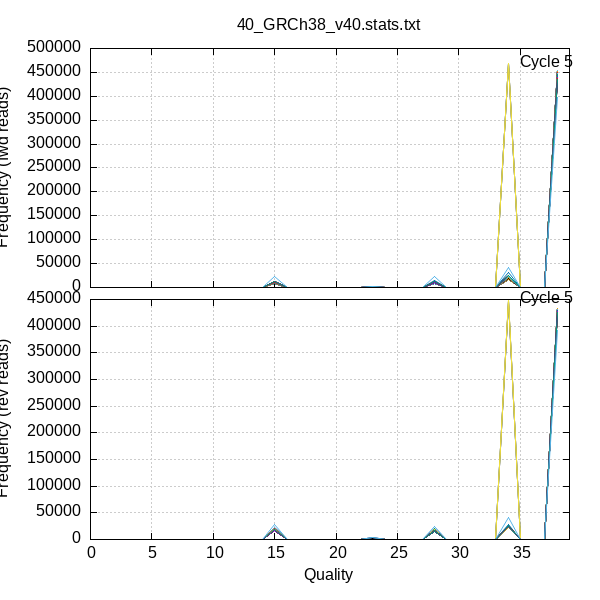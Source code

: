 
            set terminal png size 600,600 truecolor
            set output "plots/quals3.png"
            set grid xtics ytics y2tics back lc rgb "#cccccc"
            set multiplot
             set rmargin 0; set lmargin 0; set tmargin 0; set bmargin 0; set origin 0.15,0.52; set size 0.8,0.4
            set title "40_GRCh38_v40.stats.txt" noenhanced
            set ylabel "Frequency (fwd reads)"
            set label "Cycle 5" at 34+1,469332
            unset xlabel
            set xrange [0:39]
            set format x ""
            plot '-' using 1:2:3 with lines linecolor variable title ''
        1	542	1
2	0	1
3	0	1
4	0	1
5	0	1
6	0	1
7	0	1
8	0	1
9	0	1
10	0	1
11	0	1
12	0	1
13	0	1
14	0	1
15	9347	1
16	0	1
17	0	1
18	0	1
19	0	1
20	0	1
21	0	1
22	0	1
23	0	1
24	0	1
25	0	1
26	0	1
27	0	1
28	10954	1
29	0	1
30	0	1
31	0	1
32	0	1
33	0	1
34	467939	1
35	0	1
36	0	1
37	0	1
38	0	1

1	0	2
2	0	2
3	0	2
4	0	2
5	0	2
6	0	2
7	0	2
8	0	2
9	0	2
10	0	2
11	0	2
12	0	2
13	0	2
14	0	2
15	9146	2
16	0	2
17	0	2
18	0	2
19	0	2
20	0	2
21	0	2
22	0	2
23	0	2
24	0	2
25	0	2
26	0	2
27	0	2
28	11757	2
29	0	2
30	0	2
31	0	2
32	0	2
33	0	2
34	467879	2
35	0	2
36	0	2
37	0	2
38	0	2

1	0	3
2	0	3
3	0	3
4	0	3
5	0	3
6	0	3
7	0	3
8	0	3
9	0	3
10	0	3
11	0	3
12	0	3
13	0	3
14	0	3
15	9250	3
16	0	3
17	0	3
18	0	3
19	0	3
20	0	3
21	0	3
22	0	3
23	0	3
24	0	3
25	0	3
26	0	3
27	0	3
28	10742	3
29	0	3
30	0	3
31	0	3
32	0	3
33	0	3
34	468790	3
35	0	3
36	0	3
37	0	3
38	0	3

1	0	4
2	0	4
3	0	4
4	0	4
5	0	4
6	0	4
7	0	4
8	0	4
9	0	4
10	0	4
11	0	4
12	0	4
13	0	4
14	0	4
15	9123	4
16	0	4
17	0	4
18	0	4
19	0	4
20	0	4
21	0	4
22	0	4
23	0	4
24	0	4
25	0	4
26	0	4
27	0	4
28	10370	4
29	0	4
30	0	4
31	0	4
32	0	4
33	0	4
34	469289	4
35	0	4
36	0	4
37	0	4
38	0	4

1	7	5
2	0	5
3	0	5
4	0	5
5	0	5
6	0	5
7	0	5
8	0	5
9	0	5
10	0	5
11	0	5
12	0	5
13	0	5
14	0	5
15	9100	5
16	0	5
17	0	5
18	0	5
19	0	5
20	0	5
21	0	5
22	0	5
23	0	5
24	0	5
25	0	5
26	0	5
27	0	5
28	10343	5
29	0	5
30	0	5
31	0	5
32	0	5
33	0	5
34	469332	5
35	0	5
36	0	5
37	0	5
38	0	5

1	3	6
2	0	6
3	0	6
4	0	6
5	0	6
6	0	6
7	0	6
8	0	6
9	0	6
10	0	6
11	0	6
12	0	6
13	0	6
14	0	6
15	9351	6
16	0	6
17	0	6
18	0	6
19	0	6
20	0	6
21	0	6
22	0	6
23	0	6
24	0	6
25	0	6
26	0	6
27	0	6
28	15155	6
29	0	6
30	0	6
31	0	6
32	0	6
33	0	6
34	30988	6
35	0	6
36	0	6
37	0	6
38	433285	6

1	0	7
2	0	7
3	0	7
4	0	7
5	0	7
6	0	7
7	0	7
8	0	7
9	0	7
10	0	7
11	0	7
12	0	7
13	0	7
14	0	7
15	8471	7
16	0	7
17	0	7
18	0	7
19	0	7
20	0	7
21	0	7
22	0	7
23	16	7
24	0	7
25	0	7
26	0	7
27	0	7
28	11087	7
29	0	7
30	0	7
31	0	7
32	0	7
33	0	7
34	23455	7
35	0	7
36	0	7
37	0	7
38	445753	7

1	1	8
2	0	8
3	0	8
4	0	8
5	0	8
6	0	8
7	0	8
8	0	8
9	0	8
10	0	8
11	0	8
12	0	8
13	0	8
14	0	8
15	8345	8
16	0	8
17	0	8
18	0	8
19	0	8
20	0	8
21	0	8
22	0	8
23	21	8
24	0	8
25	0	8
26	0	8
27	0	8
28	9652	8
29	0	8
30	0	8
31	0	8
32	0	8
33	0	8
34	20284	8
35	0	8
36	0	8
37	0	8
38	450479	8

1	0	9
2	0	9
3	0	9
4	0	9
5	0	9
6	0	9
7	0	9
8	0	9
9	0	9
10	0	9
11	0	9
12	0	9
13	0	9
14	0	9
15	7601	9
16	0	9
17	0	9
18	0	9
19	0	9
20	0	9
21	0	9
22	0	9
23	55	9
24	0	9
25	0	9
26	0	9
27	0	9
28	9076	9
29	0	9
30	0	9
31	0	9
32	0	9
33	0	9
34	18710	9
35	0	9
36	0	9
37	0	9
38	453340	9

1	0	10
2	0	10
3	0	10
4	0	10
5	0	10
6	0	10
7	0	10
8	0	10
9	0	10
10	0	10
11	0	10
12	0	10
13	0	10
14	0	10
15	8490	10
16	0	10
17	0	10
18	0	10
19	0	10
20	0	10
21	0	10
22	0	10
23	72	10
24	0	10
25	0	10
26	0	10
27	0	10
28	9384	10
29	0	10
30	0	10
31	0	10
32	0	10
33	0	10
34	18823	10
35	0	10
36	0	10
37	0	10
38	452013	10

1	0	11
2	0	11
3	0	11
4	0	11
5	0	11
6	0	11
7	0	11
8	0	11
9	0	11
10	0	11
11	0	11
12	0	11
13	0	11
14	0	11
15	8327	11
16	0	11
17	0	11
18	0	11
19	0	11
20	0	11
21	0	11
22	0	11
23	96	11
24	0	11
25	0	11
26	0	11
27	0	11
28	9204	11
29	0	11
30	0	11
31	0	11
32	0	11
33	0	11
34	18961	11
35	0	11
36	0	11
37	0	11
38	452194	11

1	0	12
2	0	12
3	0	12
4	0	12
5	0	12
6	0	12
7	0	12
8	0	12
9	0	12
10	0	12
11	0	12
12	0	12
13	0	12
14	0	12
15	8319	12
16	0	12
17	0	12
18	0	12
19	0	12
20	0	12
21	0	12
22	0	12
23	136	12
24	0	12
25	0	12
26	0	12
27	0	12
28	9313	12
29	0	12
30	0	12
31	0	12
32	0	12
33	0	12
34	18719	12
35	0	12
36	0	12
37	0	12
38	452295	12

1	0	13
2	0	13
3	0	13
4	0	13
5	0	13
6	0	13
7	0	13
8	0	13
9	0	13
10	0	13
11	0	13
12	0	13
13	0	13
14	0	13
15	8270	13
16	0	13
17	0	13
18	0	13
19	0	13
20	0	13
21	0	13
22	0	13
23	164	13
24	0	13
25	0	13
26	0	13
27	0	13
28	9499	13
29	0	13
30	0	13
31	0	13
32	0	13
33	0	13
34	18291	13
35	0	13
36	0	13
37	0	13
38	452558	13

1	0	14
2	0	14
3	0	14
4	0	14
5	0	14
6	0	14
7	0	14
8	0	14
9	0	14
10	0	14
11	0	14
12	0	14
13	0	14
14	0	14
15	8238	14
16	0	14
17	0	14
18	0	14
19	0	14
20	0	14
21	0	14
22	0	14
23	211	14
24	0	14
25	0	14
26	0	14
27	0	14
28	9664	14
29	0	14
30	0	14
31	0	14
32	0	14
33	0	14
34	17758	14
35	0	14
36	0	14
37	0	14
38	452911	14

1	0	15
2	0	15
3	0	15
4	0	15
5	0	15
6	0	15
7	0	15
8	0	15
9	0	15
10	0	15
11	0	15
12	0	15
13	0	15
14	0	15
15	8162	15
16	0	15
17	0	15
18	0	15
19	0	15
20	0	15
21	0	15
22	0	15
23	246	15
24	0	15
25	0	15
26	0	15
27	0	15
28	9813	15
29	0	15
30	0	15
31	0	15
32	0	15
33	0	15
34	17650	15
35	0	15
36	0	15
37	0	15
38	452911	15

1	1	16
2	0	16
3	0	16
4	0	16
5	0	16
6	0	16
7	0	16
8	0	16
9	0	16
10	0	16
11	0	16
12	0	16
13	0	16
14	0	16
15	8212	16
16	0	16
17	0	16
18	0	16
19	0	16
20	0	16
21	0	16
22	0	16
23	306	16
24	0	16
25	0	16
26	0	16
27	0	16
28	9831	16
29	0	16
30	0	16
31	0	16
32	0	16
33	0	16
34	18252	16
35	0	16
36	0	16
37	0	16
38	452180	16

1	0	17
2	0	17
3	0	17
4	0	17
5	0	17
6	0	17
7	0	17
8	0	17
9	0	17
10	0	17
11	0	17
12	0	17
13	0	17
14	0	17
15	8165	17
16	0	17
17	0	17
18	0	17
19	0	17
20	0	17
21	0	17
22	0	17
23	368	17
24	0	17
25	0	17
26	0	17
27	0	17
28	9703	17
29	0	17
30	0	17
31	0	17
32	0	17
33	0	17
34	18190	17
35	0	17
36	0	17
37	0	17
38	452356	17

1	0	18
2	0	18
3	0	18
4	0	18
5	0	18
6	0	18
7	0	18
8	0	18
9	0	18
10	0	18
11	0	18
12	0	18
13	0	18
14	0	18
15	7987	18
16	0	18
17	0	18
18	0	18
19	0	18
20	0	18
21	0	18
22	0	18
23	408	18
24	0	18
25	0	18
26	0	18
27	0	18
28	9457	18
29	0	18
30	0	18
31	0	18
32	0	18
33	0	18
34	17842	18
35	0	18
36	0	18
37	0	18
38	453088	18

1	0	19
2	0	19
3	0	19
4	0	19
5	0	19
6	0	19
7	0	19
8	0	19
9	0	19
10	0	19
11	0	19
12	0	19
13	0	19
14	0	19
15	7541	19
16	0	19
17	0	19
18	0	19
19	0	19
20	0	19
21	0	19
22	0	19
23	400	19
24	0	19
25	0	19
26	0	19
27	0	19
28	9377	19
29	0	19
30	0	19
31	0	19
32	0	19
33	0	19
34	17521	19
35	0	19
36	0	19
37	0	19
38	453943	19

1	0	20
2	0	20
3	0	20
4	0	20
5	0	20
6	0	20
7	0	20
8	0	20
9	0	20
10	0	20
11	0	20
12	0	20
13	0	20
14	0	20
15	7818	20
16	0	20
17	0	20
18	0	20
19	0	20
20	0	20
21	0	20
22	0	20
23	508	20
24	0	20
25	0	20
26	0	20
27	0	20
28	9068	20
29	0	20
30	0	20
31	0	20
32	0	20
33	0	20
34	17290	20
35	0	20
36	0	20
37	0	20
38	454098	20

1	0	21
2	0	21
3	0	21
4	0	21
5	0	21
6	0	21
7	0	21
8	0	21
9	0	21
10	0	21
11	0	21
12	0	21
13	0	21
14	0	21
15	7585	21
16	0	21
17	0	21
18	0	21
19	0	21
20	0	21
21	0	21
22	0	21
23	456	21
24	0	21
25	0	21
26	0	21
27	0	21
28	9069	21
29	0	21
30	0	21
31	0	21
32	0	21
33	0	21
34	17280	21
35	0	21
36	0	21
37	0	21
38	454392	21

1	0	22
2	0	22
3	0	22
4	0	22
5	0	22
6	0	22
7	0	22
8	0	22
9	0	22
10	0	22
11	0	22
12	0	22
13	0	22
14	0	22
15	7851	22
16	0	22
17	0	22
18	0	22
19	0	22
20	0	22
21	0	22
22	0	22
23	543	22
24	0	22
25	0	22
26	0	22
27	0	22
28	9154	22
29	0	22
30	0	22
31	0	22
32	0	22
33	0	22
34	17419	22
35	0	22
36	0	22
37	0	22
38	453815	22

1	1	23
2	0	23
3	0	23
4	0	23
5	0	23
6	0	23
7	0	23
8	0	23
9	0	23
10	0	23
11	0	23
12	0	23
13	0	23
14	0	23
15	7565	23
16	0	23
17	0	23
18	0	23
19	0	23
20	0	23
21	0	23
22	0	23
23	564	23
24	0	23
25	0	23
26	0	23
27	0	23
28	9101	23
29	0	23
30	0	23
31	0	23
32	0	23
33	0	23
34	17350	23
35	0	23
36	0	23
37	0	23
38	454201	23

1	1	24
2	0	24
3	0	24
4	0	24
5	0	24
6	0	24
7	0	24
8	0	24
9	0	24
10	0	24
11	0	24
12	0	24
13	0	24
14	0	24
15	7553	24
16	0	24
17	0	24
18	0	24
19	0	24
20	0	24
21	0	24
22	0	24
23	579	24
24	0	24
25	0	24
26	0	24
27	0	24
28	9028	24
29	0	24
30	0	24
31	0	24
32	0	24
33	0	24
34	17276	24
35	0	24
36	0	24
37	0	24
38	454345	24

1	0	25
2	0	25
3	0	25
4	0	25
5	0	25
6	0	25
7	0	25
8	0	25
9	0	25
10	0	25
11	0	25
12	0	25
13	0	25
14	0	25
15	7650	25
16	0	25
17	0	25
18	0	25
19	0	25
20	0	25
21	0	25
22	0	25
23	549	25
24	0	25
25	0	25
26	0	25
27	0	25
28	8897	25
29	0	25
30	0	25
31	0	25
32	0	25
33	0	25
34	17218	25
35	0	25
36	0	25
37	0	25
38	454468	25

1	1	26
2	0	26
3	0	26
4	0	26
5	0	26
6	0	26
7	0	26
8	0	26
9	0	26
10	0	26
11	0	26
12	0	26
13	0	26
14	0	26
15	8385	26
16	0	26
17	0	26
18	0	26
19	0	26
20	0	26
21	0	26
22	0	26
23	573	26
24	0	26
25	0	26
26	0	26
27	0	26
28	9274	26
29	0	26
30	0	26
31	0	26
32	0	26
33	0	26
34	17192	26
35	0	26
36	0	26
37	0	26
38	453357	26

1	0	27
2	0	27
3	0	27
4	0	27
5	0	27
6	0	27
7	0	27
8	0	27
9	0	27
10	0	27
11	0	27
12	0	27
13	0	27
14	0	27
15	8245	27
16	0	27
17	0	27
18	0	27
19	0	27
20	0	27
21	0	27
22	0	27
23	560	27
24	0	27
25	0	27
26	0	27
27	0	27
28	9283	27
29	0	27
30	0	27
31	0	27
32	0	27
33	0	27
34	17365	27
35	0	27
36	0	27
37	0	27
38	453329	27

1	1	28
2	0	28
3	0	28
4	0	28
5	0	28
6	0	28
7	0	28
8	0	28
9	0	28
10	0	28
11	0	28
12	0	28
13	0	28
14	0	28
15	8546	28
16	0	28
17	0	28
18	0	28
19	0	28
20	0	28
21	0	28
22	0	28
23	577	28
24	0	28
25	0	28
26	0	28
27	0	28
28	9499	28
29	0	28
30	0	28
31	0	28
32	0	28
33	0	28
34	17700	28
35	0	28
36	0	28
37	0	28
38	452459	28

1	1	29
2	0	29
3	0	29
4	0	29
5	0	29
6	0	29
7	0	29
8	0	29
9	0	29
10	0	29
11	0	29
12	0	29
13	0	29
14	0	29
15	8945	29
16	0	29
17	0	29
18	0	29
19	0	29
20	0	29
21	0	29
22	0	29
23	605	29
24	0	29
25	0	29
26	0	29
27	0	29
28	9694	29
29	0	29
30	0	29
31	0	29
32	0	29
33	0	29
34	18046	29
35	0	29
36	0	29
37	0	29
38	451491	29

1	3	30
2	0	30
3	0	30
4	0	30
5	0	30
6	0	30
7	0	30
8	0	30
9	0	30
10	0	30
11	0	30
12	0	30
13	0	30
14	0	30
15	8793	30
16	0	30
17	0	30
18	0	30
19	0	30
20	0	30
21	0	30
22	0	30
23	593	30
24	0	30
25	0	30
26	0	30
27	0	30
28	9912	30
29	0	30
30	0	30
31	0	30
32	0	30
33	0	30
34	17781	30
35	0	30
36	0	30
37	0	30
38	451700	30

1	0	31
2	0	31
3	0	31
4	0	31
5	0	31
6	0	31
7	0	31
8	0	31
9	0	31
10	0	31
11	0	31
12	0	31
13	0	31
14	0	31
15	8643	31
16	0	31
17	0	31
18	0	31
19	0	31
20	0	31
21	0	31
22	0	31
23	621	31
24	0	31
25	0	31
26	0	31
27	0	31
28	9750	31
29	0	31
30	0	31
31	0	31
32	0	31
33	0	31
34	17641	31
35	0	31
36	0	31
37	0	31
38	452127	31

1	1	32
2	0	32
3	0	32
4	0	32
5	0	32
6	0	32
7	0	32
8	0	32
9	0	32
10	0	32
11	0	32
12	0	32
13	0	32
14	0	32
15	8786	32
16	0	32
17	0	32
18	0	32
19	0	32
20	0	32
21	0	32
22	0	32
23	621	32
24	0	32
25	0	32
26	0	32
27	0	32
28	9512	32
29	0	32
30	0	32
31	0	32
32	0	32
33	0	32
34	17666	32
35	0	32
36	0	32
37	0	32
38	452196	32

1	0	33
2	0	33
3	0	33
4	0	33
5	0	33
6	0	33
7	0	33
8	0	33
9	0	33
10	0	33
11	0	33
12	0	33
13	0	33
14	0	33
15	8597	33
16	0	33
17	0	33
18	0	33
19	0	33
20	0	33
21	0	33
22	0	33
23	629	33
24	0	33
25	0	33
26	0	33
27	0	33
28	9654	33
29	0	33
30	0	33
31	0	33
32	0	33
33	0	33
34	17383	33
35	0	33
36	0	33
37	0	33
38	452519	33

1	1	34
2	0	34
3	0	34
4	0	34
5	0	34
6	0	34
7	0	34
8	0	34
9	0	34
10	0	34
11	0	34
12	0	34
13	0	34
14	0	34
15	8839	34
16	0	34
17	0	34
18	0	34
19	0	34
20	0	34
21	0	34
22	0	34
23	636	34
24	0	34
25	0	34
26	0	34
27	0	34
28	9939	34
29	0	34
30	0	34
31	0	34
32	0	34
33	0	34
34	17724	34
35	0	34
36	0	34
37	0	34
38	451643	34

1	0	35
2	0	35
3	0	35
4	0	35
5	0	35
6	0	35
7	0	35
8	0	35
9	0	35
10	0	35
11	0	35
12	0	35
13	0	35
14	0	35
15	8549	35
16	0	35
17	0	35
18	0	35
19	0	35
20	0	35
21	0	35
22	0	35
23	643	35
24	0	35
25	0	35
26	0	35
27	0	35
28	9708	35
29	0	35
30	0	35
31	0	35
32	0	35
33	0	35
34	17473	35
35	0	35
36	0	35
37	0	35
38	452409	35

1	0	36
2	0	36
3	0	36
4	0	36
5	0	36
6	0	36
7	0	36
8	0	36
9	0	36
10	0	36
11	0	36
12	0	36
13	0	36
14	0	36
15	9022	36
16	0	36
17	0	36
18	0	36
19	0	36
20	0	36
21	0	36
22	0	36
23	643	36
24	0	36
25	0	36
26	0	36
27	0	36
28	9705	36
29	0	36
30	0	36
31	0	36
32	0	36
33	0	36
34	17526	36
35	0	36
36	0	36
37	0	36
38	451886	36

1	0	37
2	0	37
3	0	37
4	0	37
5	0	37
6	0	37
7	0	37
8	0	37
9	0	37
10	0	37
11	0	37
12	0	37
13	0	37
14	0	37
15	9174	37
16	0	37
17	0	37
18	0	37
19	0	37
20	0	37
21	0	37
22	0	37
23	641	37
24	0	37
25	0	37
26	0	37
27	0	37
28	10021	37
29	0	37
30	0	37
31	0	37
32	0	37
33	0	37
34	18256	37
35	0	37
36	0	37
37	0	37
38	450690	37

1	0	38
2	0	38
3	0	38
4	0	38
5	0	38
6	0	38
7	0	38
8	0	38
9	0	38
10	0	38
11	0	38
12	0	38
13	0	38
14	0	38
15	9269	38
16	0	38
17	0	38
18	0	38
19	0	38
20	0	38
21	0	38
22	0	38
23	632	38
24	0	38
25	0	38
26	0	38
27	0	38
28	10150	38
29	0	38
30	0	38
31	0	38
32	0	38
33	0	38
34	18695	38
35	0	38
36	0	38
37	0	38
38	450036	38

1	0	39
2	0	39
3	0	39
4	0	39
5	0	39
6	0	39
7	0	39
8	0	39
9	0	39
10	0	39
11	0	39
12	0	39
13	0	39
14	0	39
15	9783	39
16	0	39
17	0	39
18	0	39
19	0	39
20	0	39
21	0	39
22	0	39
23	688	39
24	0	39
25	0	39
26	0	39
27	0	39
28	10276	39
29	0	39
30	0	39
31	0	39
32	0	39
33	0	39
34	18930	39
35	0	39
36	0	39
37	0	39
38	449105	39

1	0	40
2	0	40
3	0	40
4	0	40
5	0	40
6	0	40
7	0	40
8	0	40
9	0	40
10	0	40
11	0	40
12	0	40
13	0	40
14	0	40
15	9686	40
16	0	40
17	0	40
18	0	40
19	0	40
20	0	40
21	0	40
22	0	40
23	713	40
24	0	40
25	0	40
26	0	40
27	0	40
28	10642	40
29	0	40
30	0	40
31	0	40
32	0	40
33	0	40
34	19512	40
35	0	40
36	0	40
37	0	40
38	448229	40

1	0	41
2	0	41
3	0	41
4	0	41
5	0	41
6	0	41
7	0	41
8	0	41
9	0	41
10	0	41
11	0	41
12	0	41
13	0	41
14	0	41
15	10332	41
16	0	41
17	0	41
18	0	41
19	0	41
20	0	41
21	0	41
22	0	41
23	711	41
24	0	41
25	0	41
26	0	41
27	0	41
28	10825	41
29	0	41
30	0	41
31	0	41
32	0	41
33	0	41
34	20032	41
35	0	41
36	0	41
37	0	41
38	446882	41

1	0	42
2	0	42
3	0	42
4	0	42
5	0	42
6	0	42
7	0	42
8	0	42
9	0	42
10	0	42
11	0	42
12	0	42
13	0	42
14	0	42
15	9867	42
16	0	42
17	0	42
18	0	42
19	0	42
20	0	42
21	0	42
22	0	42
23	684	42
24	0	42
25	0	42
26	0	42
27	0	42
28	11208	42
29	0	42
30	0	42
31	0	42
32	0	42
33	0	42
34	20194	42
35	0	42
36	0	42
37	0	42
38	446829	42

1	3	43
2	0	43
3	0	43
4	0	43
5	0	43
6	0	43
7	0	43
8	0	43
9	0	43
10	0	43
11	0	43
12	0	43
13	0	43
14	0	43
15	9847	43
16	0	43
17	0	43
18	0	43
19	0	43
20	0	43
21	0	43
22	0	43
23	696	43
24	0	43
25	0	43
26	0	43
27	0	43
28	11158	43
29	0	43
30	0	43
31	0	43
32	0	43
33	0	43
34	20304	43
35	0	43
36	0	43
37	0	43
38	446774	43

1	0	44
2	0	44
3	0	44
4	0	44
5	0	44
6	0	44
7	0	44
8	0	44
9	0	44
10	0	44
11	0	44
12	0	44
13	0	44
14	0	44
15	10342	44
16	0	44
17	0	44
18	0	44
19	0	44
20	0	44
21	0	44
22	0	44
23	740	44
24	0	44
25	0	44
26	0	44
27	0	44
28	11009	44
29	0	44
30	0	44
31	0	44
32	0	44
33	0	44
34	20290	44
35	0	44
36	0	44
37	0	44
38	446401	44

1	0	45
2	0	45
3	0	45
4	0	45
5	0	45
6	0	45
7	0	45
8	0	45
9	0	45
10	0	45
11	0	45
12	0	45
13	0	45
14	0	45
15	10475	45
16	0	45
17	0	45
18	0	45
19	0	45
20	0	45
21	0	45
22	0	45
23	765	45
24	0	45
25	0	45
26	0	45
27	0	45
28	11430	45
29	0	45
30	0	45
31	0	45
32	0	45
33	0	45
34	20510	45
35	0	45
36	0	45
37	0	45
38	445602	45

1	0	46
2	0	46
3	0	46
4	0	46
5	0	46
6	0	46
7	0	46
8	0	46
9	0	46
10	0	46
11	0	46
12	0	46
13	0	46
14	0	46
15	10287	46
16	0	46
17	0	46
18	0	46
19	0	46
20	0	46
21	0	46
22	0	46
23	727	46
24	0	46
25	0	46
26	0	46
27	0	46
28	11298	46
29	0	46
30	0	46
31	0	46
32	0	46
33	0	46
34	20771	46
35	0	46
36	0	46
37	0	46
38	445699	46

1	0	47
2	0	47
3	0	47
4	0	47
5	0	47
6	0	47
7	0	47
8	0	47
9	0	47
10	0	47
11	0	47
12	0	47
13	0	47
14	0	47
15	10219	47
16	0	47
17	0	47
18	0	47
19	0	47
20	0	47
21	0	47
22	0	47
23	740	47
24	0	47
25	0	47
26	0	47
27	0	47
28	11426	47
29	0	47
30	0	47
31	0	47
32	0	47
33	0	47
34	20891	47
35	0	47
36	0	47
37	0	47
38	445506	47

1	2	48
2	0	48
3	0	48
4	0	48
5	0	48
6	0	48
7	0	48
8	0	48
9	0	48
10	0	48
11	0	48
12	0	48
13	0	48
14	0	48
15	10533	48
16	0	48
17	0	48
18	0	48
19	0	48
20	0	48
21	0	48
22	0	48
23	790	48
24	0	48
25	0	48
26	0	48
27	0	48
28	11365	48
29	0	48
30	0	48
31	0	48
32	0	48
33	0	48
34	21094	48
35	0	48
36	0	48
37	0	48
38	444998	48

1	3	49
2	0	49
3	0	49
4	0	49
5	0	49
6	0	49
7	0	49
8	0	49
9	0	49
10	0	49
11	0	49
12	0	49
13	0	49
14	0	49
15	10422	49
16	0	49
17	0	49
18	0	49
19	0	49
20	0	49
21	0	49
22	0	49
23	756	49
24	0	49
25	0	49
26	0	49
27	0	49
28	11345	49
29	0	49
30	0	49
31	0	49
32	0	49
33	0	49
34	21163	49
35	0	49
36	0	49
37	0	49
38	445093	49

1	2	50
2	0	50
3	0	50
4	0	50
5	0	50
6	0	50
7	0	50
8	0	50
9	0	50
10	0	50
11	0	50
12	0	50
13	0	50
14	0	50
15	10505	50
16	0	50
17	0	50
18	0	50
19	0	50
20	0	50
21	0	50
22	0	50
23	838	50
24	0	50
25	0	50
26	0	50
27	0	50
28	11556	50
29	0	50
30	0	50
31	0	50
32	0	50
33	0	50
34	21109	50
35	0	50
36	0	50
37	0	50
38	444772	50

1	3	51
2	0	51
3	0	51
4	0	51
5	0	51
6	0	51
7	0	51
8	0	51
9	0	51
10	0	51
11	0	51
12	0	51
13	0	51
14	0	51
15	10651	51
16	0	51
17	0	51
18	0	51
19	0	51
20	0	51
21	0	51
22	0	51
23	803	51
24	0	51
25	0	51
26	0	51
27	0	51
28	11515	51
29	0	51
30	0	51
31	0	51
32	0	51
33	0	51
34	21622	51
35	0	51
36	0	51
37	0	51
38	444188	51

1	0	52
2	0	52
3	0	52
4	0	52
5	0	52
6	0	52
7	0	52
8	0	52
9	0	52
10	0	52
11	0	52
12	0	52
13	0	52
14	0	52
15	10530	52
16	0	52
17	0	52
18	0	52
19	0	52
20	0	52
21	0	52
22	0	52
23	890	52
24	0	52
25	0	52
26	0	52
27	0	52
28	11799	52
29	0	52
30	0	52
31	0	52
32	0	52
33	0	52
34	21435	52
35	0	52
36	0	52
37	0	52
38	444128	52

1	1	53
2	0	53
3	0	53
4	0	53
5	0	53
6	0	53
7	0	53
8	0	53
9	0	53
10	0	53
11	0	53
12	0	53
13	0	53
14	0	53
15	10994	53
16	0	53
17	0	53
18	0	53
19	0	53
20	0	53
21	0	53
22	0	53
23	881	53
24	0	53
25	0	53
26	0	53
27	0	53
28	11612	53
29	0	53
30	0	53
31	0	53
32	0	53
33	0	53
34	22126	53
35	0	53
36	0	53
37	0	53
38	443168	53

1	4	54
2	0	54
3	0	54
4	0	54
5	0	54
6	0	54
7	0	54
8	0	54
9	0	54
10	0	54
11	0	54
12	0	54
13	0	54
14	0	54
15	11320	54
16	0	54
17	0	54
18	0	54
19	0	54
20	0	54
21	0	54
22	0	54
23	931	54
24	0	54
25	0	54
26	0	54
27	0	54
28	11952	54
29	0	54
30	0	54
31	0	54
32	0	54
33	0	54
34	21970	54
35	0	54
36	0	54
37	0	54
38	442605	54

1	4	55
2	0	55
3	0	55
4	0	55
5	0	55
6	0	55
7	0	55
8	0	55
9	0	55
10	0	55
11	0	55
12	0	55
13	0	55
14	0	55
15	10974	55
16	0	55
17	0	55
18	0	55
19	0	55
20	0	55
21	0	55
22	0	55
23	929	55
24	0	55
25	0	55
26	0	55
27	0	55
28	12093	55
29	0	55
30	0	55
31	0	55
32	0	55
33	0	55
34	22383	55
35	0	55
36	0	55
37	0	55
38	442399	55

1	7	56
2	0	56
3	0	56
4	0	56
5	0	56
6	0	56
7	0	56
8	0	56
9	0	56
10	0	56
11	0	56
12	0	56
13	0	56
14	0	56
15	11746	56
16	0	56
17	0	56
18	0	56
19	0	56
20	0	56
21	0	56
22	0	56
23	990	56
24	0	56
25	0	56
26	0	56
27	0	56
28	12256	56
29	0	56
30	0	56
31	0	56
32	0	56
33	0	56
34	22589	56
35	0	56
36	0	56
37	0	56
38	441194	56

1	1	57
2	0	57
3	0	57
4	0	57
5	0	57
6	0	57
7	0	57
8	0	57
9	0	57
10	0	57
11	0	57
12	0	57
13	0	57
14	0	57
15	11540	57
16	0	57
17	0	57
18	0	57
19	0	57
20	0	57
21	0	57
22	0	57
23	1015	57
24	0	57
25	0	57
26	0	57
27	0	57
28	12392	57
29	0	57
30	0	57
31	0	57
32	0	57
33	0	57
34	22754	57
35	0	57
36	0	57
37	0	57
38	441080	57

1	1	58
2	0	58
3	0	58
4	0	58
5	0	58
6	0	58
7	0	58
8	0	58
9	0	58
10	0	58
11	0	58
12	0	58
13	0	58
14	0	58
15	11699	58
16	0	58
17	0	58
18	0	58
19	0	58
20	0	58
21	0	58
22	0	58
23	1034	58
24	0	58
25	0	58
26	0	58
27	0	58
28	12577	58
29	0	58
30	0	58
31	0	58
32	0	58
33	0	58
34	22886	58
35	0	58
36	0	58
37	0	58
38	440585	58

1	4	59
2	0	59
3	0	59
4	0	59
5	0	59
6	0	59
7	0	59
8	0	59
9	0	59
10	0	59
11	0	59
12	0	59
13	0	59
14	0	59
15	11657	59
16	0	59
17	0	59
18	0	59
19	0	59
20	0	59
21	0	59
22	0	59
23	1024	59
24	0	59
25	0	59
26	0	59
27	0	59
28	12631	59
29	0	59
30	0	59
31	0	59
32	0	59
33	0	59
34	23174	59
35	0	59
36	0	59
37	0	59
38	440292	59

1	7	60
2	0	60
3	0	60
4	0	60
5	0	60
6	0	60
7	0	60
8	0	60
9	0	60
10	0	60
11	0	60
12	0	60
13	0	60
14	0	60
15	11953	60
16	0	60
17	0	60
18	0	60
19	0	60
20	0	60
21	0	60
22	0	60
23	1127	60
24	0	60
25	0	60
26	0	60
27	0	60
28	12705	60
29	0	60
30	0	60
31	0	60
32	0	60
33	0	60
34	23335	60
35	0	60
36	0	60
37	0	60
38	439655	60

1	1	61
2	0	61
3	0	61
4	0	61
5	0	61
6	0	61
7	0	61
8	0	61
9	0	61
10	0	61
11	0	61
12	0	61
13	0	61
14	0	61
15	11795	61
16	0	61
17	0	61
18	0	61
19	0	61
20	0	61
21	0	61
22	0	61
23	1120	61
24	0	61
25	0	61
26	0	61
27	0	61
28	12898	61
29	0	61
30	0	61
31	0	61
32	0	61
33	0	61
34	23403	61
35	0	61
36	0	61
37	0	61
38	439565	61

1	0	62
2	0	62
3	0	62
4	0	62
5	0	62
6	0	62
7	0	62
8	0	62
9	0	62
10	0	62
11	0	62
12	0	62
13	0	62
14	0	62
15	11916	62
16	0	62
17	0	62
18	0	62
19	0	62
20	0	62
21	0	62
22	0	62
23	1143	62
24	0	62
25	0	62
26	0	62
27	0	62
28	12682	62
29	0	62
30	0	62
31	0	62
32	0	62
33	0	62
34	23530	62
35	0	62
36	0	62
37	0	62
38	439511	62

1	4	63
2	0	63
3	0	63
4	0	63
5	0	63
6	0	63
7	0	63
8	0	63
9	0	63
10	0	63
11	0	63
12	0	63
13	0	63
14	0	63
15	12199	63
16	0	63
17	0	63
18	0	63
19	0	63
20	0	63
21	0	63
22	0	63
23	1176	63
24	0	63
25	0	63
26	0	63
27	0	63
28	12746	63
29	0	63
30	0	63
31	0	63
32	0	63
33	0	63
34	23678	63
35	0	63
36	0	63
37	0	63
38	438979	63

1	0	64
2	0	64
3	0	64
4	0	64
5	0	64
6	0	64
7	0	64
8	0	64
9	0	64
10	0	64
11	0	64
12	0	64
13	0	64
14	0	64
15	12032	64
16	0	64
17	0	64
18	0	64
19	0	64
20	0	64
21	0	64
22	0	64
23	1133	64
24	0	64
25	0	64
26	0	64
27	0	64
28	12915	64
29	0	64
30	0	64
31	0	64
32	0	64
33	0	64
34	23978	64
35	0	64
36	0	64
37	0	64
38	438724	64

1	0	65
2	0	65
3	0	65
4	0	65
5	0	65
6	0	65
7	0	65
8	0	65
9	0	65
10	0	65
11	0	65
12	0	65
13	0	65
14	0	65
15	12479	65
16	0	65
17	0	65
18	0	65
19	0	65
20	0	65
21	0	65
22	0	65
23	1212	65
24	0	65
25	0	65
26	0	65
27	0	65
28	12780	65
29	0	65
30	0	65
31	0	65
32	0	65
33	0	65
34	23738	65
35	0	65
36	0	65
37	0	65
38	438573	65

1	0	66
2	0	66
3	0	66
4	0	66
5	0	66
6	0	66
7	0	66
8	0	66
9	0	66
10	0	66
11	0	66
12	0	66
13	0	66
14	0	66
15	12343	66
16	0	66
17	0	66
18	0	66
19	0	66
20	0	66
21	0	66
22	0	66
23	1281	66
24	0	66
25	0	66
26	0	66
27	0	66
28	12922	66
29	0	66
30	0	66
31	0	66
32	0	66
33	0	66
34	24001	66
35	0	66
36	0	66
37	0	66
38	438235	66

1	0	67
2	0	67
3	0	67
4	0	67
5	0	67
6	0	67
7	0	67
8	0	67
9	0	67
10	0	67
11	0	67
12	0	67
13	0	67
14	0	67
15	12829	67
16	0	67
17	0	67
18	0	67
19	0	67
20	0	67
21	0	67
22	0	67
23	1295	67
24	0	67
25	0	67
26	0	67
27	0	67
28	13007	67
29	0	67
30	0	67
31	0	67
32	0	67
33	0	67
34	23887	67
35	0	67
36	0	67
37	0	67
38	437764	67

1	0	68
2	0	68
3	0	68
4	0	68
5	0	68
6	0	68
7	0	68
8	0	68
9	0	68
10	0	68
11	0	68
12	0	68
13	0	68
14	0	68
15	12879	68
16	0	68
17	0	68
18	0	68
19	0	68
20	0	68
21	0	68
22	0	68
23	1347	68
24	0	68
25	0	68
26	0	68
27	0	68
28	13225	68
29	0	68
30	0	68
31	0	68
32	0	68
33	0	68
34	24325	68
35	0	68
36	0	68
37	0	68
38	437006	68

1	1	69
2	0	69
3	0	69
4	0	69
5	0	69
6	0	69
7	0	69
8	0	69
9	0	69
10	0	69
11	0	69
12	0	69
13	0	69
14	0	69
15	12706	69
16	0	69
17	0	69
18	0	69
19	0	69
20	0	69
21	0	69
22	0	69
23	1466	69
24	0	69
25	0	69
26	0	69
27	0	69
28	13241	69
29	0	69
30	0	69
31	0	69
32	0	69
33	0	69
34	24197	69
35	0	69
36	0	69
37	0	69
38	437171	69

1	0	70
2	0	70
3	0	70
4	0	70
5	0	70
6	0	70
7	0	70
8	0	70
9	0	70
10	0	70
11	0	70
12	0	70
13	0	70
14	0	70
15	12788	70
16	0	70
17	0	70
18	0	70
19	0	70
20	0	70
21	0	70
22	0	70
23	1443	70
24	0	70
25	0	70
26	0	70
27	0	70
28	13174	70
29	0	70
30	0	70
31	0	70
32	0	70
33	0	70
34	24616	70
35	0	70
36	0	70
37	0	70
38	436761	70

1	3	71
2	0	71
3	0	71
4	0	71
5	0	71
6	0	71
7	0	71
8	0	71
9	0	71
10	0	71
11	0	71
12	0	71
13	0	71
14	0	71
15	13422	71
16	0	71
17	0	71
18	0	71
19	0	71
20	0	71
21	0	71
22	0	71
23	1546	71
24	0	71
25	0	71
26	0	71
27	0	71
28	13104	71
29	0	71
30	0	71
31	0	71
32	0	71
33	0	71
34	24448	71
35	0	71
36	0	71
37	0	71
38	436259	71

1	1	72
2	0	72
3	0	72
4	0	72
5	0	72
6	0	72
7	0	72
8	0	72
9	0	72
10	0	72
11	0	72
12	0	72
13	0	72
14	0	72
15	13412	72
16	0	72
17	0	72
18	0	72
19	0	72
20	0	72
21	0	72
22	0	72
23	1656	72
24	0	72
25	0	72
26	0	72
27	0	72
28	13395	72
29	0	72
30	0	72
31	0	72
32	0	72
33	0	72
34	25324	72
35	0	72
36	0	72
37	0	72
38	434994	72

1	0	73
2	0	73
3	0	73
4	0	73
5	0	73
6	0	73
7	0	73
8	0	73
9	0	73
10	0	73
11	0	73
12	0	73
13	0	73
14	0	73
15	13464	73
16	0	73
17	0	73
18	0	73
19	0	73
20	0	73
21	0	73
22	0	73
23	1671	73
24	0	73
25	0	73
26	0	73
27	0	73
28	13412	73
29	0	73
30	0	73
31	0	73
32	0	73
33	0	73
34	25275	73
35	0	73
36	0	73
37	0	73
38	434960	73

1	0	74
2	0	74
3	0	74
4	0	74
5	0	74
6	0	74
7	0	74
8	0	74
9	0	74
10	0	74
11	0	74
12	0	74
13	0	74
14	0	74
15	13228	74
16	0	74
17	0	74
18	0	74
19	0	74
20	0	74
21	0	74
22	0	74
23	1818	74
24	0	74
25	0	74
26	0	74
27	0	74
28	13436	74
29	0	74
30	0	74
31	0	74
32	0	74
33	0	74
34	25296	74
35	0	74
36	0	74
37	0	74
38	435004	74

1	1	75
2	0	75
3	0	75
4	0	75
5	0	75
6	0	75
7	0	75
8	0	75
9	0	75
10	0	75
11	0	75
12	0	75
13	0	75
14	0	75
15	23498	75
16	0	75
17	0	75
18	0	75
19	0	75
20	0	75
21	0	75
22	0	75
23	2939	75
24	0	75
25	0	75
26	0	75
27	0	75
28	23377	75
29	0	75
30	0	75
31	0	75
32	0	75
33	0	75
34	42009	75
35	0	75
36	0	75
37	0	75
38	396958	75

end

                set origin 0.15,0.1
                set size 0.8,0.4
                unset title
                unset format
                set xtics
                set xlabel "Quality"
                unset label
                set label "Cycle 5" at 34+1,449302
                set ylabel "Frequency (rev reads)"
                plot '-' using 1:2:3 with lines linecolor variable title ''
            1	239	1
2	0	1
3	0	1
4	0	1
5	0	1
6	0	1
7	0	1
8	0	1
9	0	1
10	0	1
11	0	1
12	0	1
13	0	1
14	0	1
15	21699	1
16	0	1
17	0	1
18	0	1
19	0	1
20	0	1
21	0	1
22	0	1
23	0	1
24	0	1
25	0	1
26	0	1
27	0	1
28	21303	1
29	0	1
30	0	1
31	0	1
32	0	1
33	0	1
34	445541	1
35	0	1
36	0	1
37	0	1
38	0	1

1	240	2
2	0	2
3	0	2
4	0	2
5	0	2
6	0	2
7	0	2
8	0	2
9	0	2
10	0	2
11	0	2
12	0	2
13	0	2
14	0	2
15	22175	2
16	0	2
17	0	2
18	0	2
19	0	2
20	0	2
21	0	2
22	0	2
23	0	2
24	0	2
25	0	2
26	0	2
27	0	2
28	20161	2
29	0	2
30	0	2
31	0	2
32	0	2
33	0	2
34	446206	2
35	0	2
36	0	2
37	0	2
38	0	2

1	227	3
2	0	3
3	0	3
4	0	3
5	0	3
6	0	3
7	0	3
8	0	3
9	0	3
10	0	3
11	0	3
12	0	3
13	0	3
14	0	3
15	21838	3
16	0	3
17	0	3
18	0	3
19	0	3
20	0	3
21	0	3
22	0	3
23	0	3
24	0	3
25	0	3
26	0	3
27	0	3
28	19165	3
29	0	3
30	0	3
31	0	3
32	0	3
33	0	3
34	447552	3
35	0	3
36	0	3
37	0	3
38	0	3

1	208	4
2	0	4
3	0	4
4	0	4
5	0	4
6	0	4
7	0	4
8	0	4
9	0	4
10	0	4
11	0	4
12	0	4
13	0	4
14	0	4
15	20701	4
16	0	4
17	0	4
18	0	4
19	0	4
20	0	4
21	0	4
22	0	4
23	0	4
24	0	4
25	0	4
26	0	4
27	0	4
28	18945	4
29	0	4
30	0	4
31	0	4
32	0	4
33	0	4
34	448928	4
35	0	4
36	0	4
37	0	4
38	0	4

1	211	5
2	0	5
3	0	5
4	0	5
5	0	5
6	0	5
7	0	5
8	0	5
9	0	5
10	0	5
11	0	5
12	0	5
13	0	5
14	0	5
15	20241	5
16	0	5
17	0	5
18	0	5
19	0	5
20	0	5
21	0	5
22	0	5
23	0	5
24	0	5
25	0	5
26	0	5
27	0	5
28	19028	5
29	0	5
30	0	5
31	0	5
32	0	5
33	0	5
34	449302	5
35	0	5
36	0	5
37	0	5
38	0	5

1	36	6
2	0	6
3	0	6
4	0	6
5	0	6
6	0	6
7	0	6
8	0	6
9	0	6
10	0	6
11	0	6
12	0	6
13	0	6
14	0	6
15	20301	6
16	0	6
17	0	6
18	0	6
19	0	6
20	0	6
21	0	6
22	0	6
23	2	6
24	0	6
25	0	6
26	0	6
27	0	6
28	16978	6
29	0	6
30	0	6
31	0	6
32	0	6
33	0	6
34	27755	6
35	0	6
36	0	6
37	0	6
38	423710	6

1	30	7
2	0	7
3	0	7
4	0	7
5	0	7
6	0	7
7	0	7
8	0	7
9	0	7
10	0	7
11	0	7
12	0	7
13	0	7
14	0	7
15	19972	7
16	0	7
17	0	7
18	0	7
19	0	7
20	0	7
21	0	7
22	0	7
23	53	7
24	0	7
25	0	7
26	0	7
27	0	7
28	16915	7
29	0	7
30	0	7
31	0	7
32	0	7
33	0	7
34	25687	7
35	0	7
36	0	7
37	0	7
38	426125	7

1	17	8
2	0	8
3	0	8
4	0	8
5	0	8
6	0	8
7	0	8
8	0	8
9	0	8
10	0	8
11	0	8
12	0	8
13	0	8
14	0	8
15	19587	8
16	0	8
17	0	8
18	0	8
19	0	8
20	0	8
21	0	8
22	0	8
23	107	8
24	0	8
25	0	8
26	0	8
27	0	8
28	16074	8
29	0	8
30	0	8
31	0	8
32	0	8
33	0	8
34	26177	8
35	0	8
36	0	8
37	0	8
38	426820	8

1	11	9
2	0	9
3	0	9
4	0	9
5	0	9
6	0	9
7	0	9
8	0	9
9	0	9
10	0	9
11	0	9
12	0	9
13	0	9
14	0	9
15	19534	9
16	0	9
17	0	9
18	0	9
19	0	9
20	0	9
21	0	9
22	0	9
23	127	9
24	0	9
25	0	9
26	0	9
27	0	9
28	16296	9
29	0	9
30	0	9
31	0	9
32	0	9
33	0	9
34	24991	9
35	0	9
36	0	9
37	0	9
38	427823	9

1	8	10
2	0	10
3	0	10
4	0	10
5	0	10
6	0	10
7	0	10
8	0	10
9	0	10
10	0	10
11	0	10
12	0	10
13	0	10
14	0	10
15	19392	10
16	0	10
17	0	10
18	0	10
19	0	10
20	0	10
21	0	10
22	0	10
23	219	10
24	0	10
25	0	10
26	0	10
27	0	10
28	16413	10
29	0	10
30	0	10
31	0	10
32	0	10
33	0	10
34	25067	10
35	0	10
36	0	10
37	0	10
38	427683	10

1	9	11
2	0	11
3	0	11
4	0	11
5	0	11
6	0	11
7	0	11
8	0	11
9	0	11
10	0	11
11	0	11
12	0	11
13	0	11
14	0	11
15	18381	11
16	0	11
17	0	11
18	0	11
19	0	11
20	0	11
21	0	11
22	0	11
23	284	11
24	0	11
25	0	11
26	0	11
27	0	11
28	15774	11
29	0	11
30	0	11
31	0	11
32	0	11
33	0	11
34	24390	11
35	0	11
36	0	11
37	0	11
38	429944	11

1	9	12
2	0	12
3	0	12
4	0	12
5	0	12
6	0	12
7	0	12
8	0	12
9	0	12
10	0	12
11	0	12
12	0	12
13	0	12
14	0	12
15	18609	12
16	0	12
17	0	12
18	0	12
19	0	12
20	0	12
21	0	12
22	0	12
23	368	12
24	0	12
25	0	12
26	0	12
27	0	12
28	16110	12
29	0	12
30	0	12
31	0	12
32	0	12
33	0	12
34	23574	12
35	0	12
36	0	12
37	0	12
38	430112	12

1	3	13
2	0	13
3	0	13
4	0	13
5	0	13
6	0	13
7	0	13
8	0	13
9	0	13
10	0	13
11	0	13
12	0	13
13	0	13
14	0	13
15	19328	13
16	0	13
17	0	13
18	0	13
19	0	13
20	0	13
21	0	13
22	0	13
23	480	13
24	0	13
25	0	13
26	0	13
27	0	13
28	16027	13
29	0	13
30	0	13
31	0	13
32	0	13
33	0	13
34	24016	13
35	0	13
36	0	13
37	0	13
38	428928	13

1	2	14
2	0	14
3	0	14
4	0	14
5	0	14
6	0	14
7	0	14
8	0	14
9	0	14
10	0	14
11	0	14
12	0	14
13	0	14
14	0	14
15	18618	14
16	0	14
17	0	14
18	0	14
19	0	14
20	0	14
21	0	14
22	0	14
23	564	14
24	0	14
25	0	14
26	0	14
27	0	14
28	16484	14
29	0	14
30	0	14
31	0	14
32	0	14
33	0	14
34	23883	14
35	0	14
36	0	14
37	0	14
38	429231	14

1	4	15
2	0	15
3	0	15
4	0	15
5	0	15
6	0	15
7	0	15
8	0	15
9	0	15
10	0	15
11	0	15
12	0	15
13	0	15
14	0	15
15	19153	15
16	0	15
17	0	15
18	0	15
19	0	15
20	0	15
21	0	15
22	0	15
23	700	15
24	0	15
25	0	15
26	0	15
27	0	15
28	16206	15
29	0	15
30	0	15
31	0	15
32	0	15
33	0	15
34	23873	15
35	0	15
36	0	15
37	0	15
38	428846	15

1	5	16
2	0	16
3	0	16
4	0	16
5	0	16
6	0	16
7	0	16
8	0	16
9	0	16
10	0	16
11	0	16
12	0	16
13	0	16
14	0	16
15	19099	16
16	0	16
17	0	16
18	0	16
19	0	16
20	0	16
21	0	16
22	0	16
23	852	16
24	0	16
25	0	16
26	0	16
27	0	16
28	16249	16
29	0	16
30	0	16
31	0	16
32	0	16
33	0	16
34	23547	16
35	0	16
36	0	16
37	0	16
38	429030	16

1	3	17
2	0	17
3	0	17
4	0	17
5	0	17
6	0	17
7	0	17
8	0	17
9	0	17
10	0	17
11	0	17
12	0	17
13	0	17
14	0	17
15	18366	17
16	0	17
17	0	17
18	0	17
19	0	17
20	0	17
21	0	17
22	0	17
23	849	17
24	0	17
25	0	17
26	0	17
27	0	17
28	16193	17
29	0	17
30	0	17
31	0	17
32	0	17
33	0	17
34	23863	17
35	0	17
36	0	17
37	0	17
38	429508	17

1	1	18
2	0	18
3	0	18
4	0	18
5	0	18
6	0	18
7	0	18
8	0	18
9	0	18
10	0	18
11	0	18
12	0	18
13	0	18
14	0	18
15	18490	18
16	0	18
17	0	18
18	0	18
19	0	18
20	0	18
21	0	18
22	0	18
23	960	18
24	0	18
25	0	18
26	0	18
27	0	18
28	15949	18
29	0	18
30	0	18
31	0	18
32	0	18
33	0	18
34	23451	18
35	0	18
36	0	18
37	0	18
38	429931	18

1	2	19
2	0	19
3	0	19
4	0	19
5	0	19
6	0	19
7	0	19
8	0	19
9	0	19
10	0	19
11	0	19
12	0	19
13	0	19
14	0	19
15	18623	19
16	0	19
17	0	19
18	0	19
19	0	19
20	0	19
21	0	19
22	0	19
23	1035	19
24	0	19
25	0	19
26	0	19
27	0	19
28	15844	19
29	0	19
30	0	19
31	0	19
32	0	19
33	0	19
34	23110	19
35	0	19
36	0	19
37	0	19
38	430168	19

1	2	20
2	0	20
3	0	20
4	0	20
5	0	20
6	0	20
7	0	20
8	0	20
9	0	20
10	0	20
11	0	20
12	0	20
13	0	20
14	0	20
15	18226	20
16	0	20
17	0	20
18	0	20
19	0	20
20	0	20
21	0	20
22	0	20
23	1129	20
24	0	20
25	0	20
26	0	20
27	0	20
28	15763	20
29	0	20
30	0	20
31	0	20
32	0	20
33	0	20
34	23233	20
35	0	20
36	0	20
37	0	20
38	430429	20

1	6	21
2	0	21
3	0	21
4	0	21
5	0	21
6	0	21
7	0	21
8	0	21
9	0	21
10	0	21
11	0	21
12	0	21
13	0	21
14	0	21
15	18384	21
16	0	21
17	0	21
18	0	21
19	0	21
20	0	21
21	0	21
22	0	21
23	1193	21
24	0	21
25	0	21
26	0	21
27	0	21
28	15634	21
29	0	21
30	0	21
31	0	21
32	0	21
33	0	21
34	23490	21
35	0	21
36	0	21
37	0	21
38	430075	21

1	12	22
2	0	22
3	0	22
4	0	22
5	0	22
6	0	22
7	0	22
8	0	22
9	0	22
10	0	22
11	0	22
12	0	22
13	0	22
14	0	22
15	18063	22
16	0	22
17	0	22
18	0	22
19	0	22
20	0	22
21	0	22
22	0	22
23	1259	22
24	0	22
25	0	22
26	0	22
27	0	22
28	15744	22
29	0	22
30	0	22
31	0	22
32	0	22
33	0	22
34	23223	22
35	0	22
36	0	22
37	0	22
38	430481	22

1	11	23
2	0	23
3	0	23
4	0	23
5	0	23
6	0	23
7	0	23
8	0	23
9	0	23
10	0	23
11	0	23
12	0	23
13	0	23
14	0	23
15	18210	23
16	0	23
17	0	23
18	0	23
19	0	23
20	0	23
21	0	23
22	0	23
23	1214	23
24	0	23
25	0	23
26	0	23
27	0	23
28	15738	23
29	0	23
30	0	23
31	0	23
32	0	23
33	0	23
34	23179	23
35	0	23
36	0	23
37	0	23
38	430430	23

1	9	24
2	0	24
3	0	24
4	0	24
5	0	24
6	0	24
7	0	24
8	0	24
9	0	24
10	0	24
11	0	24
12	0	24
13	0	24
14	0	24
15	18248	24
16	0	24
17	0	24
18	0	24
19	0	24
20	0	24
21	0	24
22	0	24
23	1219	24
24	0	24
25	0	24
26	0	24
27	0	24
28	15545	24
29	0	24
30	0	24
31	0	24
32	0	24
33	0	24
34	23121	24
35	0	24
36	0	24
37	0	24
38	430640	24

1	11	25
2	0	25
3	0	25
4	0	25
5	0	25
6	0	25
7	0	25
8	0	25
9	0	25
10	0	25
11	0	25
12	0	25
13	0	25
14	0	25
15	18061	25
16	0	25
17	0	25
18	0	25
19	0	25
20	0	25
21	0	25
22	0	25
23	1247	25
24	0	25
25	0	25
26	0	25
27	0	25
28	15703	25
29	0	25
30	0	25
31	0	25
32	0	25
33	0	25
34	22985	25
35	0	25
36	0	25
37	0	25
38	430775	25

1	22	26
2	0	26
3	0	26
4	0	26
5	0	26
6	0	26
7	0	26
8	0	26
9	0	26
10	0	26
11	0	26
12	0	26
13	0	26
14	0	26
15	18020	26
16	0	26
17	0	26
18	0	26
19	0	26
20	0	26
21	0	26
22	0	26
23	1274	26
24	0	26
25	0	26
26	0	26
27	0	26
28	15601	26
29	0	26
30	0	26
31	0	26
32	0	26
33	0	26
34	23159	26
35	0	26
36	0	26
37	0	26
38	430706	26

1	18	27
2	0	27
3	0	27
4	0	27
5	0	27
6	0	27
7	0	27
8	0	27
9	0	27
10	0	27
11	0	27
12	0	27
13	0	27
14	0	27
15	17938	27
16	0	27
17	0	27
18	0	27
19	0	27
20	0	27
21	0	27
22	0	27
23	1245	27
24	0	27
25	0	27
26	0	27
27	0	27
28	15587	27
29	0	27
30	0	27
31	0	27
32	0	27
33	0	27
34	23314	27
35	0	27
36	0	27
37	0	27
38	430680	27

1	18	28
2	0	28
3	0	28
4	0	28
5	0	28
6	0	28
7	0	28
8	0	28
9	0	28
10	0	28
11	0	28
12	0	28
13	0	28
14	0	28
15	17738	28
16	0	28
17	0	28
18	0	28
19	0	28
20	0	28
21	0	28
22	0	28
23	1340	28
24	0	28
25	0	28
26	0	28
27	0	28
28	15378	28
29	0	28
30	0	28
31	0	28
32	0	28
33	0	28
34	22984	28
35	0	28
36	0	28
37	0	28
38	431324	28

1	17	29
2	0	29
3	0	29
4	0	29
5	0	29
6	0	29
7	0	29
8	0	29
9	0	29
10	0	29
11	0	29
12	0	29
13	0	29
14	0	29
15	17814	29
16	0	29
17	0	29
18	0	29
19	0	29
20	0	29
21	0	29
22	0	29
23	1341	29
24	0	29
25	0	29
26	0	29
27	0	29
28	15255	29
29	0	29
30	0	29
31	0	29
32	0	29
33	0	29
34	23136	29
35	0	29
36	0	29
37	0	29
38	431219	29

1	18	30
2	0	30
3	0	30
4	0	30
5	0	30
6	0	30
7	0	30
8	0	30
9	0	30
10	0	30
11	0	30
12	0	30
13	0	30
14	0	30
15	17675	30
16	0	30
17	0	30
18	0	30
19	0	30
20	0	30
21	0	30
22	0	30
23	1237	30
24	0	30
25	0	30
26	0	30
27	0	30
28	15387	30
29	0	30
30	0	30
31	0	30
32	0	30
33	0	30
34	22933	30
35	0	30
36	0	30
37	0	30
38	431532	30

1	30	31
2	0	31
3	0	31
4	0	31
5	0	31
6	0	31
7	0	31
8	0	31
9	0	31
10	0	31
11	0	31
12	0	31
13	0	31
14	0	31
15	17546	31
16	0	31
17	0	31
18	0	31
19	0	31
20	0	31
21	0	31
22	0	31
23	1313	31
24	0	31
25	0	31
26	0	31
27	0	31
28	15207	31
29	0	31
30	0	31
31	0	31
32	0	31
33	0	31
34	22746	31
35	0	31
36	0	31
37	0	31
38	431940	31

1	39	32
2	0	32
3	0	32
4	0	32
5	0	32
6	0	32
7	0	32
8	0	32
9	0	32
10	0	32
11	0	32
12	0	32
13	0	32
14	0	32
15	17280	32
16	0	32
17	0	32
18	0	32
19	0	32
20	0	32
21	0	32
22	0	32
23	1356	32
24	0	32
25	0	32
26	0	32
27	0	32
28	15112	32
29	0	32
30	0	32
31	0	32
32	0	32
33	0	32
34	22956	32
35	0	32
36	0	32
37	0	32
38	432039	32

1	54	33
2	0	33
3	0	33
4	0	33
5	0	33
6	0	33
7	0	33
8	0	33
9	0	33
10	0	33
11	0	33
12	0	33
13	0	33
14	0	33
15	17183	33
16	0	33
17	0	33
18	0	33
19	0	33
20	0	33
21	0	33
22	0	33
23	1254	33
24	0	33
25	0	33
26	0	33
27	0	33
28	15002	33
29	0	33
30	0	33
31	0	33
32	0	33
33	0	33
34	22834	33
35	0	33
36	0	33
37	0	33
38	432455	33

1	78	34
2	0	34
3	0	34
4	0	34
5	0	34
6	0	34
7	0	34
8	0	34
9	0	34
10	0	34
11	0	34
12	0	34
13	0	34
14	0	34
15	17412	34
16	0	34
17	0	34
18	0	34
19	0	34
20	0	34
21	0	34
22	0	34
23	1305	34
24	0	34
25	0	34
26	0	34
27	0	34
28	14992	34
29	0	34
30	0	34
31	0	34
32	0	34
33	0	34
34	22939	34
35	0	34
36	0	34
37	0	34
38	432056	34

1	101	35
2	0	35
3	0	35
4	0	35
5	0	35
6	0	35
7	0	35
8	0	35
9	0	35
10	0	35
11	0	35
12	0	35
13	0	35
14	0	35
15	16761	35
16	0	35
17	0	35
18	0	35
19	0	35
20	0	35
21	0	35
22	0	35
23	1303	35
24	0	35
25	0	35
26	0	35
27	0	35
28	15214	35
29	0	35
30	0	35
31	0	35
32	0	35
33	0	35
34	22915	35
35	0	35
36	0	35
37	0	35
38	432488	35

1	99	36
2	0	36
3	0	36
4	0	36
5	0	36
6	0	36
7	0	36
8	0	36
9	0	36
10	0	36
11	0	36
12	0	36
13	0	36
14	0	36
15	17464	36
16	0	36
17	0	36
18	0	36
19	0	36
20	0	36
21	0	36
22	0	36
23	1348	36
24	0	36
25	0	36
26	0	36
27	0	36
28	15080	36
29	0	36
30	0	36
31	0	36
32	0	36
33	0	36
34	22506	36
35	0	36
36	0	36
37	0	36
38	432285	36

1	98	37
2	0	37
3	0	37
4	0	37
5	0	37
6	0	37
7	0	37
8	0	37
9	0	37
10	0	37
11	0	37
12	0	37
13	0	37
14	0	37
15	16806	37
16	0	37
17	0	37
18	0	37
19	0	37
20	0	37
21	0	37
22	0	37
23	1339	37
24	0	37
25	0	37
26	0	37
27	0	37
28	14962	37
29	0	37
30	0	37
31	0	37
32	0	37
33	0	37
34	22596	37
35	0	37
36	0	37
37	0	37
38	432981	37

1	111	38
2	0	38
3	0	38
4	0	38
5	0	38
6	0	38
7	0	38
8	0	38
9	0	38
10	0	38
11	0	38
12	0	38
13	0	38
14	0	38
15	17133	38
16	0	38
17	0	38
18	0	38
19	0	38
20	0	38
21	0	38
22	0	38
23	1351	38
24	0	38
25	0	38
26	0	38
27	0	38
28	14739	38
29	0	38
30	0	38
31	0	38
32	0	38
33	0	38
34	22518	38
35	0	38
36	0	38
37	0	38
38	432930	38

1	115	39
2	0	39
3	0	39
4	0	39
5	0	39
6	0	39
7	0	39
8	0	39
9	0	39
10	0	39
11	0	39
12	0	39
13	0	39
14	0	39
15	16737	39
16	0	39
17	0	39
18	0	39
19	0	39
20	0	39
21	0	39
22	0	39
23	1286	39
24	0	39
25	0	39
26	0	39
27	0	39
28	14963	39
29	0	39
30	0	39
31	0	39
32	0	39
33	0	39
34	22763	39
35	0	39
36	0	39
37	0	39
38	432918	39

1	106	40
2	0	40
3	0	40
4	0	40
5	0	40
6	0	40
7	0	40
8	0	40
9	0	40
10	0	40
11	0	40
12	0	40
13	0	40
14	0	40
15	17021	40
16	0	40
17	0	40
18	0	40
19	0	40
20	0	40
21	0	40
22	0	40
23	1282	40
24	0	40
25	0	40
26	0	40
27	0	40
28	14965	40
29	0	40
30	0	40
31	0	40
32	0	40
33	0	40
34	22568	40
35	0	40
36	0	40
37	0	40
38	432840	40

1	108	41
2	0	41
3	0	41
4	0	41
5	0	41
6	0	41
7	0	41
8	0	41
9	0	41
10	0	41
11	0	41
12	0	41
13	0	41
14	0	41
15	16754	41
16	0	41
17	0	41
18	0	41
19	0	41
20	0	41
21	0	41
22	0	41
23	1365	41
24	0	41
25	0	41
26	0	41
27	0	41
28	14977	41
29	0	41
30	0	41
31	0	41
32	0	41
33	0	41
34	22547	41
35	0	41
36	0	41
37	0	41
38	433031	41

1	115	42
2	0	42
3	0	42
4	0	42
5	0	42
6	0	42
7	0	42
8	0	42
9	0	42
10	0	42
11	0	42
12	0	42
13	0	42
14	0	42
15	16766	42
16	0	42
17	0	42
18	0	42
19	0	42
20	0	42
21	0	42
22	0	42
23	1278	42
24	0	42
25	0	42
26	0	42
27	0	42
28	14836	42
29	0	42
30	0	42
31	0	42
32	0	42
33	0	42
34	22566	42
35	0	42
36	0	42
37	0	42
38	433221	42

1	104	43
2	0	43
3	0	43
4	0	43
5	0	43
6	0	43
7	0	43
8	0	43
9	0	43
10	0	43
11	0	43
12	0	43
13	0	43
14	0	43
15	16833	43
16	0	43
17	0	43
18	0	43
19	0	43
20	0	43
21	0	43
22	0	43
23	1445	43
24	0	43
25	0	43
26	0	43
27	0	43
28	14560	43
29	0	43
30	0	43
31	0	43
32	0	43
33	0	43
34	22521	43
35	0	43
36	0	43
37	0	43
38	433319	43

1	103	44
2	0	44
3	0	44
4	0	44
5	0	44
6	0	44
7	0	44
8	0	44
9	0	44
10	0	44
11	0	44
12	0	44
13	0	44
14	0	44
15	17162	44
16	0	44
17	0	44
18	0	44
19	0	44
20	0	44
21	0	44
22	0	44
23	1476	44
24	0	44
25	0	44
26	0	44
27	0	44
28	14707	44
29	0	44
30	0	44
31	0	44
32	0	44
33	0	44
34	22575	44
35	0	44
36	0	44
37	0	44
38	432759	44

1	109	45
2	0	45
3	0	45
4	0	45
5	0	45
6	0	45
7	0	45
8	0	45
9	0	45
10	0	45
11	0	45
12	0	45
13	0	45
14	0	45
15	16991	45
16	0	45
17	0	45
18	0	45
19	0	45
20	0	45
21	0	45
22	0	45
23	1549	45
24	0	45
25	0	45
26	0	45
27	0	45
28	14930	45
29	0	45
30	0	45
31	0	45
32	0	45
33	0	45
34	22852	45
35	0	45
36	0	45
37	0	45
38	432351	45

1	105	46
2	0	46
3	0	46
4	0	46
5	0	46
6	0	46
7	0	46
8	0	46
9	0	46
10	0	46
11	0	46
12	0	46
13	0	46
14	0	46
15	16895	46
16	0	46
17	0	46
18	0	46
19	0	46
20	0	46
21	0	46
22	0	46
23	1430	46
24	0	46
25	0	46
26	0	46
27	0	46
28	15012	46
29	0	46
30	0	46
31	0	46
32	0	46
33	0	46
34	23090	46
35	0	46
36	0	46
37	0	46
38	432250	46

1	91	47
2	0	47
3	0	47
4	0	47
5	0	47
6	0	47
7	0	47
8	0	47
9	0	47
10	0	47
11	0	47
12	0	47
13	0	47
14	0	47
15	17063	47
16	0	47
17	0	47
18	0	47
19	0	47
20	0	47
21	0	47
22	0	47
23	1507	47
24	0	47
25	0	47
26	0	47
27	0	47
28	14867	47
29	0	47
30	0	47
31	0	47
32	0	47
33	0	47
34	22983	47
35	0	47
36	0	47
37	0	47
38	432271	47

1	100	48
2	0	48
3	0	48
4	0	48
5	0	48
6	0	48
7	0	48
8	0	48
9	0	48
10	0	48
11	0	48
12	0	48
13	0	48
14	0	48
15	16988	48
16	0	48
17	0	48
18	0	48
19	0	48
20	0	48
21	0	48
22	0	48
23	1448	48
24	0	48
25	0	48
26	0	48
27	0	48
28	14977	48
29	0	48
30	0	48
31	0	48
32	0	48
33	0	48
34	23364	48
35	0	48
36	0	48
37	0	48
38	431905	48

1	98	49
2	0	49
3	0	49
4	0	49
5	0	49
6	0	49
7	0	49
8	0	49
9	0	49
10	0	49
11	0	49
12	0	49
13	0	49
14	0	49
15	16681	49
16	0	49
17	0	49
18	0	49
19	0	49
20	0	49
21	0	49
22	0	49
23	1496	49
24	0	49
25	0	49
26	0	49
27	0	49
28	14815	49
29	0	49
30	0	49
31	0	49
32	0	49
33	0	49
34	23125	49
35	0	49
36	0	49
37	0	49
38	432567	49

1	99	50
2	0	50
3	0	50
4	0	50
5	0	50
6	0	50
7	0	50
8	0	50
9	0	50
10	0	50
11	0	50
12	0	50
13	0	50
14	0	50
15	16708	50
16	0	50
17	0	50
18	0	50
19	0	50
20	0	50
21	0	50
22	0	50
23	1568	50
24	0	50
25	0	50
26	0	50
27	0	50
28	14736	50
29	0	50
30	0	50
31	0	50
32	0	50
33	0	50
34	23106	50
35	0	50
36	0	50
37	0	50
38	432565	50

1	108	51
2	0	51
3	0	51
4	0	51
5	0	51
6	0	51
7	0	51
8	0	51
9	0	51
10	0	51
11	0	51
12	0	51
13	0	51
14	0	51
15	16695	51
16	0	51
17	0	51
18	0	51
19	0	51
20	0	51
21	0	51
22	0	51
23	1465	51
24	0	51
25	0	51
26	0	51
27	0	51
28	14538	51
29	0	51
30	0	51
31	0	51
32	0	51
33	0	51
34	23097	51
35	0	51
36	0	51
37	0	51
38	432879	51

1	97	52
2	0	52
3	0	52
4	0	52
5	0	52
6	0	52
7	0	52
8	0	52
9	0	52
10	0	52
11	0	52
12	0	52
13	0	52
14	0	52
15	16916	52
16	0	52
17	0	52
18	0	52
19	0	52
20	0	52
21	0	52
22	0	52
23	1563	52
24	0	52
25	0	52
26	0	52
27	0	52
28	14629	52
29	0	52
30	0	52
31	0	52
32	0	52
33	0	52
34	23124	52
35	0	52
36	0	52
37	0	52
38	432453	52

1	96	53
2	0	53
3	0	53
4	0	53
5	0	53
6	0	53
7	0	53
8	0	53
9	0	53
10	0	53
11	0	53
12	0	53
13	0	53
14	0	53
15	16733	53
16	0	53
17	0	53
18	0	53
19	0	53
20	0	53
21	0	53
22	0	53
23	1598	53
24	0	53
25	0	53
26	0	53
27	0	53
28	14744	53
29	0	53
30	0	53
31	0	53
32	0	53
33	0	53
34	23748	53
35	0	53
36	0	53
37	0	53
38	431863	53

1	101	54
2	0	54
3	0	54
4	0	54
5	0	54
6	0	54
7	0	54
8	0	54
9	0	54
10	0	54
11	0	54
12	0	54
13	0	54
14	0	54
15	17274	54
16	0	54
17	0	54
18	0	54
19	0	54
20	0	54
21	0	54
22	0	54
23	1580	54
24	0	54
25	0	54
26	0	54
27	0	54
28	14749	54
29	0	54
30	0	54
31	0	54
32	0	54
33	0	54
34	23844	54
35	0	54
36	0	54
37	0	54
38	431234	54

1	110	55
2	0	55
3	0	55
4	0	55
5	0	55
6	0	55
7	0	55
8	0	55
9	0	55
10	0	55
11	0	55
12	0	55
13	0	55
14	0	55
15	16829	55
16	0	55
17	0	55
18	0	55
19	0	55
20	0	55
21	0	55
22	0	55
23	1762	55
24	0	55
25	0	55
26	0	55
27	0	55
28	14936	55
29	0	55
30	0	55
31	0	55
32	0	55
33	0	55
34	23827	55
35	0	55
36	0	55
37	0	55
38	431318	55

1	102	56
2	0	56
3	0	56
4	0	56
5	0	56
6	0	56
7	0	56
8	0	56
9	0	56
10	0	56
11	0	56
12	0	56
13	0	56
14	0	56
15	17252	56
16	0	56
17	0	56
18	0	56
19	0	56
20	0	56
21	0	56
22	0	56
23	1715	56
24	0	56
25	0	56
26	0	56
27	0	56
28	14983	56
29	0	56
30	0	56
31	0	56
32	0	56
33	0	56
34	23762	56
35	0	56
36	0	56
37	0	56
38	430968	56

1	111	57
2	0	57
3	0	57
4	0	57
5	0	57
6	0	57
7	0	57
8	0	57
9	0	57
10	0	57
11	0	57
12	0	57
13	0	57
14	0	57
15	16805	57
16	0	57
17	0	57
18	0	57
19	0	57
20	0	57
21	0	57
22	0	57
23	1792	57
24	0	57
25	0	57
26	0	57
27	0	57
28	15051	57
29	0	57
30	0	57
31	0	57
32	0	57
33	0	57
34	24225	57
35	0	57
36	0	57
37	0	57
38	430798	57

1	109	58
2	0	58
3	0	58
4	0	58
5	0	58
6	0	58
7	0	58
8	0	58
9	0	58
10	0	58
11	0	58
12	0	58
13	0	58
14	0	58
15	17375	58
16	0	58
17	0	58
18	0	58
19	0	58
20	0	58
21	0	58
22	0	58
23	1789	58
24	0	58
25	0	58
26	0	58
27	0	58
28	14972	58
29	0	58
30	0	58
31	0	58
32	0	58
33	0	58
34	24142	58
35	0	58
36	0	58
37	0	58
38	430395	58

1	100	59
2	0	59
3	0	59
4	0	59
5	0	59
6	0	59
7	0	59
8	0	59
9	0	59
10	0	59
11	0	59
12	0	59
13	0	59
14	0	59
15	17014	59
16	0	59
17	0	59
18	0	59
19	0	59
20	0	59
21	0	59
22	0	59
23	1749	59
24	0	59
25	0	59
26	0	59
27	0	59
28	15230	59
29	0	59
30	0	59
31	0	59
32	0	59
33	0	59
34	24354	59
35	0	59
36	0	59
37	0	59
38	430335	59

1	96	60
2	0	60
3	0	60
4	0	60
5	0	60
6	0	60
7	0	60
8	0	60
9	0	60
10	0	60
11	0	60
12	0	60
13	0	60
14	0	60
15	17874	60
16	0	60
17	0	60
18	0	60
19	0	60
20	0	60
21	0	60
22	0	60
23	1837	60
24	0	60
25	0	60
26	0	60
27	0	60
28	14988	60
29	0	60
30	0	60
31	0	60
32	0	60
33	0	60
34	24637	60
35	0	60
36	0	60
37	0	60
38	429350	60

1	112	61
2	0	61
3	0	61
4	0	61
5	0	61
6	0	61
7	0	61
8	0	61
9	0	61
10	0	61
11	0	61
12	0	61
13	0	61
14	0	61
15	17031	61
16	0	61
17	0	61
18	0	61
19	0	61
20	0	61
21	0	61
22	0	61
23	1813	61
24	0	61
25	0	61
26	0	61
27	0	61
28	15462	61
29	0	61
30	0	61
31	0	61
32	0	61
33	0	61
34	24633	61
35	0	61
36	0	61
37	0	61
38	429731	61

1	100	62
2	0	62
3	0	62
4	0	62
5	0	62
6	0	62
7	0	62
8	0	62
9	0	62
10	0	62
11	0	62
12	0	62
13	0	62
14	0	62
15	17143	62
16	0	62
17	0	62
18	0	62
19	0	62
20	0	62
21	0	62
22	0	62
23	1868	62
24	0	62
25	0	62
26	0	62
27	0	62
28	15278	62
29	0	62
30	0	62
31	0	62
32	0	62
33	0	62
34	24428	62
35	0	62
36	0	62
37	0	62
38	429965	62

1	120	63
2	0	63
3	0	63
4	0	63
5	0	63
6	0	63
7	0	63
8	0	63
9	0	63
10	0	63
11	0	63
12	0	63
13	0	63
14	0	63
15	17239	63
16	0	63
17	0	63
18	0	63
19	0	63
20	0	63
21	0	63
22	0	63
23	1971	63
24	0	63
25	0	63
26	0	63
27	0	63
28	14995	63
29	0	63
30	0	63
31	0	63
32	0	63
33	0	63
34	24779	63
35	0	63
36	0	63
37	0	63
38	429678	63

1	103	64
2	0	64
3	0	64
4	0	64
5	0	64
6	0	64
7	0	64
8	0	64
9	0	64
10	0	64
11	0	64
12	0	64
13	0	64
14	0	64
15	17072	64
16	0	64
17	0	64
18	0	64
19	0	64
20	0	64
21	0	64
22	0	64
23	1999	64
24	0	64
25	0	64
26	0	64
27	0	64
28	14862	64
29	0	64
30	0	64
31	0	64
32	0	64
33	0	64
34	24807	64
35	0	64
36	0	64
37	0	64
38	429939	64

1	102	65
2	0	65
3	0	65
4	0	65
5	0	65
6	0	65
7	0	65
8	0	65
9	0	65
10	0	65
11	0	65
12	0	65
13	0	65
14	0	65
15	17126	65
16	0	65
17	0	65
18	0	65
19	0	65
20	0	65
21	0	65
22	0	65
23	2081	65
24	0	65
25	0	65
26	0	65
27	0	65
28	14836	65
29	0	65
30	0	65
31	0	65
32	0	65
33	0	65
34	25012	65
35	0	65
36	0	65
37	0	65
38	429625	65

1	98	66
2	0	66
3	0	66
4	0	66
5	0	66
6	0	66
7	0	66
8	0	66
9	0	66
10	0	66
11	0	66
12	0	66
13	0	66
14	0	66
15	17456	66
16	0	66
17	0	66
18	0	66
19	0	66
20	0	66
21	0	66
22	0	66
23	2203	66
24	0	66
25	0	66
26	0	66
27	0	66
28	15298	66
29	0	66
30	0	66
31	0	66
32	0	66
33	0	66
34	24960	66
35	0	66
36	0	66
37	0	66
38	428767	66

1	95	67
2	0	67
3	0	67
4	0	67
5	0	67
6	0	67
7	0	67
8	0	67
9	0	67
10	0	67
11	0	67
12	0	67
13	0	67
14	0	67
15	17661	67
16	0	67
17	0	67
18	0	67
19	0	67
20	0	67
21	0	67
22	0	67
23	2183	67
24	0	67
25	0	67
26	0	67
27	0	67
28	15150	67
29	0	67
30	0	67
31	0	67
32	0	67
33	0	67
34	25142	67
35	0	67
36	0	67
37	0	67
38	428551	67

1	107	68
2	0	68
3	0	68
4	0	68
5	0	68
6	0	68
7	0	68
8	0	68
9	0	68
10	0	68
11	0	68
12	0	68
13	0	68
14	0	68
15	17674	68
16	0	68
17	0	68
18	0	68
19	0	68
20	0	68
21	0	68
22	0	68
23	2239	68
24	0	68
25	0	68
26	0	68
27	0	68
28	15135	68
29	0	68
30	0	68
31	0	68
32	0	68
33	0	68
34	25001	68
35	0	68
36	0	68
37	0	68
38	428626	68

1	104	69
2	0	69
3	0	69
4	0	69
5	0	69
6	0	69
7	0	69
8	0	69
9	0	69
10	0	69
11	0	69
12	0	69
13	0	69
14	0	69
15	17292	69
16	0	69
17	0	69
18	0	69
19	0	69
20	0	69
21	0	69
22	0	69
23	2391	69
24	0	69
25	0	69
26	0	69
27	0	69
28	14984	69
29	0	69
30	0	69
31	0	69
32	0	69
33	0	69
34	25415	69
35	0	69
36	0	69
37	0	69
38	428596	69

1	106	70
2	0	70
3	0	70
4	0	70
5	0	70
6	0	70
7	0	70
8	0	70
9	0	70
10	0	70
11	0	70
12	0	70
13	0	70
14	0	70
15	17359	70
16	0	70
17	0	70
18	0	70
19	0	70
20	0	70
21	0	70
22	0	70
23	2380	70
24	0	70
25	0	70
26	0	70
27	0	70
28	14664	70
29	0	70
30	0	70
31	0	70
32	0	70
33	0	70
34	25190	70
35	0	70
36	0	70
37	0	70
38	429083	70

1	106	71
2	0	71
3	0	71
4	0	71
5	0	71
6	0	71
7	0	71
8	0	71
9	0	71
10	0	71
11	0	71
12	0	71
13	0	71
14	0	71
15	17745	71
16	0	71
17	0	71
18	0	71
19	0	71
20	0	71
21	0	71
22	0	71
23	2421	71
24	0	71
25	0	71
26	0	71
27	0	71
28	14917	71
29	0	71
30	0	71
31	0	71
32	0	71
33	0	71
34	25743	71
35	0	71
36	0	71
37	0	71
38	427850	71

1	113	72
2	0	72
3	0	72
4	0	72
5	0	72
6	0	72
7	0	72
8	0	72
9	0	72
10	0	72
11	0	72
12	0	72
13	0	72
14	0	72
15	17694	72
16	0	72
17	0	72
18	0	72
19	0	72
20	0	72
21	0	72
22	0	72
23	2625	72
24	0	72
25	0	72
26	0	72
27	0	72
28	14804	72
29	0	72
30	0	72
31	0	72
32	0	72
33	0	72
34	25719	72
35	0	72
36	0	72
37	0	72
38	427827	72

1	114	73
2	0	73
3	0	73
4	0	73
5	0	73
6	0	73
7	0	73
8	0	73
9	0	73
10	0	73
11	0	73
12	0	73
13	0	73
14	0	73
15	17773	73
16	0	73
17	0	73
18	0	73
19	0	73
20	0	73
21	0	73
22	0	73
23	2829	73
24	0	73
25	0	73
26	0	73
27	0	73
28	14679	73
29	0	73
30	0	73
31	0	73
32	0	73
33	0	73
34	26105	73
35	0	73
36	0	73
37	0	73
38	427282	73

1	133	74
2	0	74
3	0	74
4	0	74
5	0	74
6	0	74
7	0	74
8	0	74
9	0	74
10	0	74
11	0	74
12	0	74
13	0	74
14	0	74
15	18263	74
16	0	74
17	0	74
18	0	74
19	0	74
20	0	74
21	0	74
22	0	74
23	2813	74
24	0	74
25	0	74
26	0	74
27	0	74
28	15042	74
29	0	74
30	0	74
31	0	74
32	0	74
33	0	74
34	26373	74
35	0	74
36	0	74
37	0	74
38	426158	74

1	133	75
2	0	75
3	0	75
4	0	75
5	0	75
6	0	75
7	0	75
8	0	75
9	0	75
10	0	75
11	0	75
12	0	75
13	0	75
14	0	75
15	27550	75
16	0	75
17	0	75
18	0	75
19	0	75
20	0	75
21	0	75
22	0	75
23	4181	75
24	0	75
25	0	75
26	0	75
27	0	75
28	23486	75
29	0	75
30	0	75
31	0	75
32	0	75
33	0	75
34	41866	75
35	0	75
36	0	75
37	0	75
38	391566	75

end
